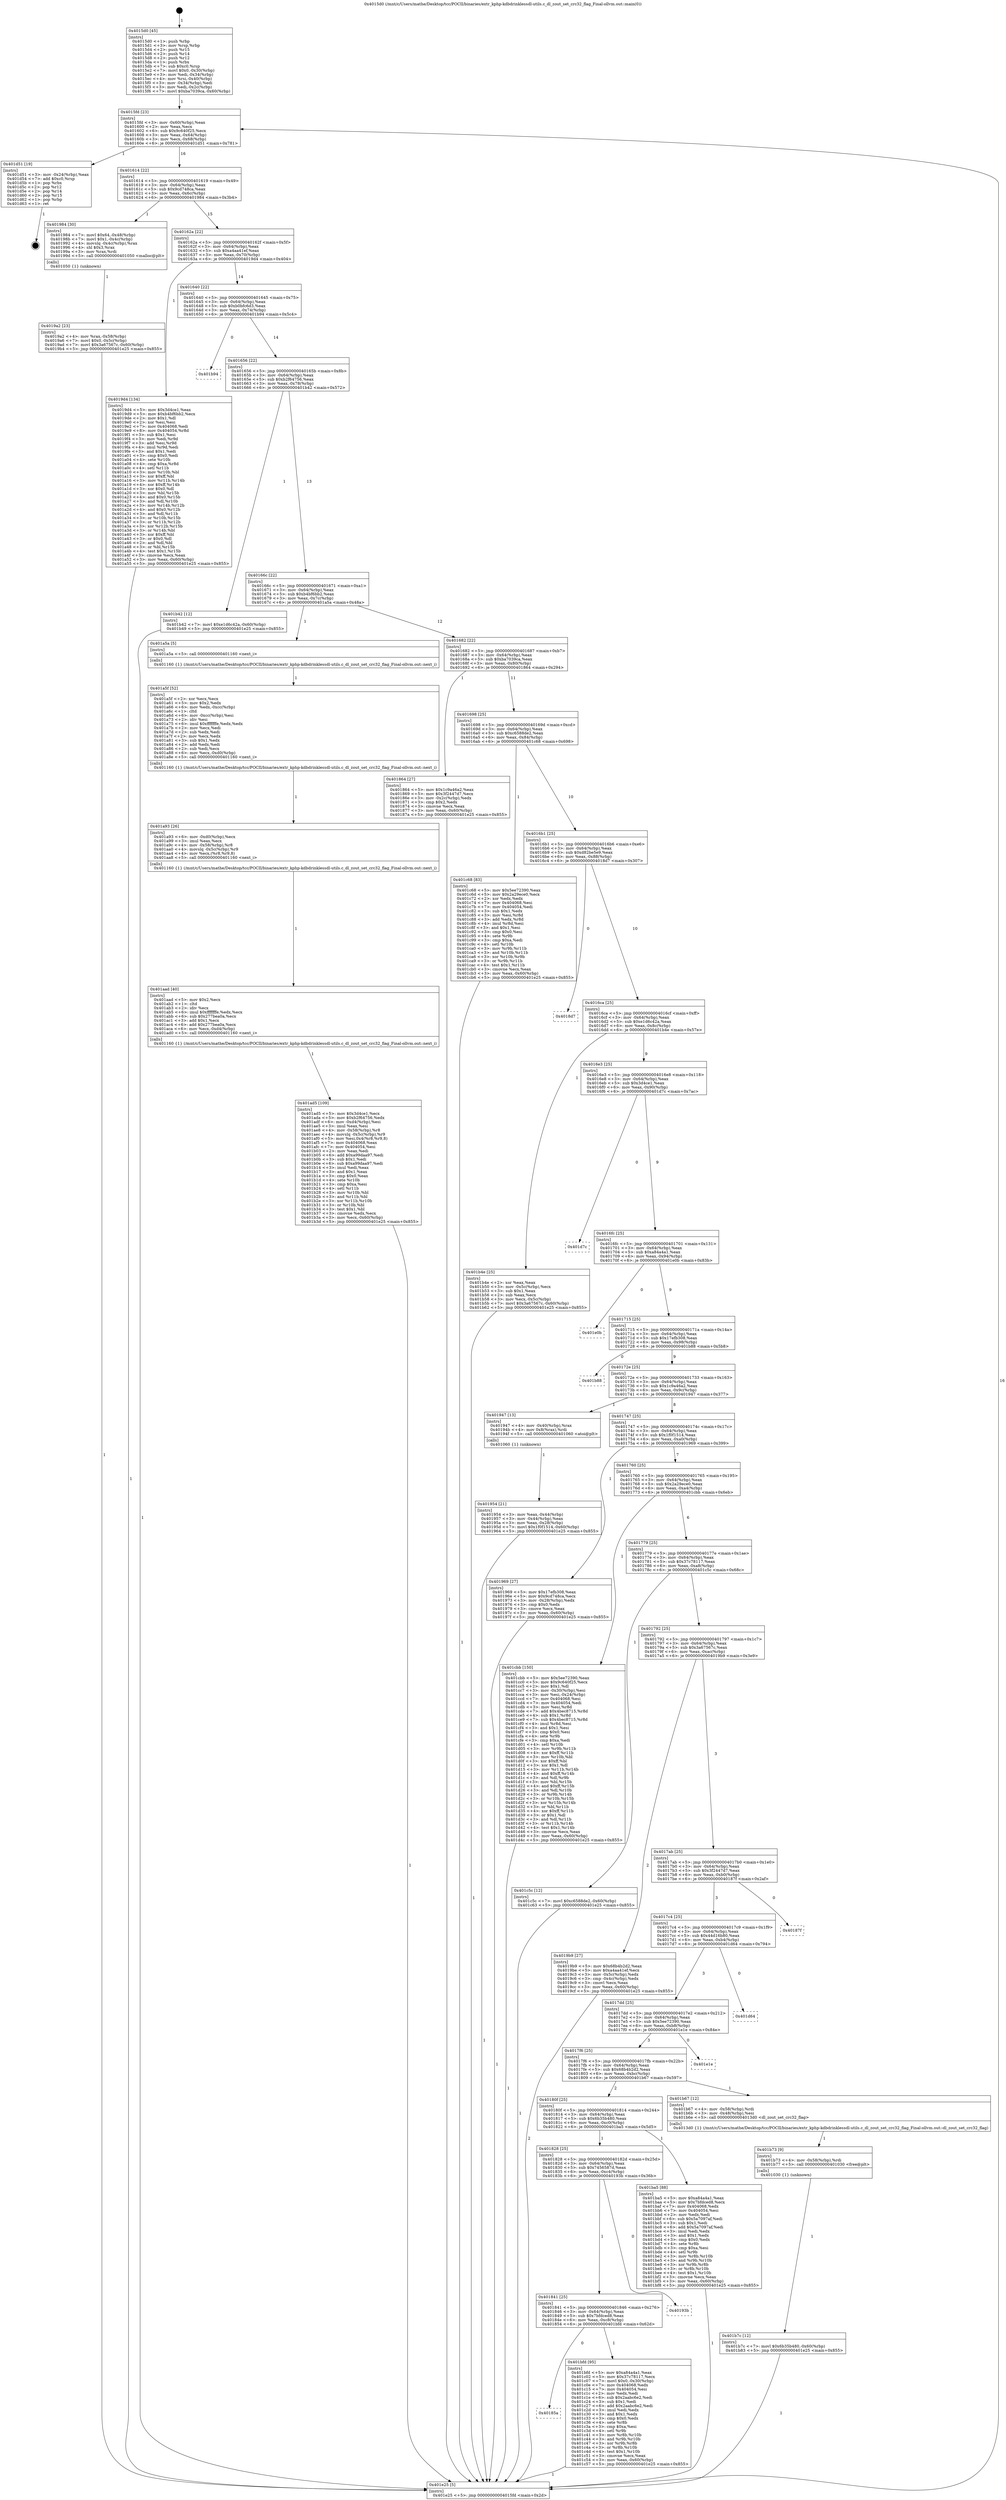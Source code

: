digraph "0x4015d0" {
  label = "0x4015d0 (/mnt/c/Users/mathe/Desktop/tcc/POCII/binaries/extr_kphp-kdbdrinklessdl-utils.c_dl_zout_set_crc32_flag_Final-ollvm.out::main(0))"
  labelloc = "t"
  node[shape=record]

  Entry [label="",width=0.3,height=0.3,shape=circle,fillcolor=black,style=filled]
  "0x4015fd" [label="{
     0x4015fd [23]\l
     | [instrs]\l
     &nbsp;&nbsp;0x4015fd \<+3\>: mov -0x60(%rbp),%eax\l
     &nbsp;&nbsp;0x401600 \<+2\>: mov %eax,%ecx\l
     &nbsp;&nbsp;0x401602 \<+6\>: sub $0x9c640f25,%ecx\l
     &nbsp;&nbsp;0x401608 \<+3\>: mov %eax,-0x64(%rbp)\l
     &nbsp;&nbsp;0x40160b \<+3\>: mov %ecx,-0x68(%rbp)\l
     &nbsp;&nbsp;0x40160e \<+6\>: je 0000000000401d51 \<main+0x781\>\l
  }"]
  "0x401d51" [label="{
     0x401d51 [19]\l
     | [instrs]\l
     &nbsp;&nbsp;0x401d51 \<+3\>: mov -0x24(%rbp),%eax\l
     &nbsp;&nbsp;0x401d54 \<+7\>: add $0xc0,%rsp\l
     &nbsp;&nbsp;0x401d5b \<+1\>: pop %rbx\l
     &nbsp;&nbsp;0x401d5c \<+2\>: pop %r12\l
     &nbsp;&nbsp;0x401d5e \<+2\>: pop %r14\l
     &nbsp;&nbsp;0x401d60 \<+2\>: pop %r15\l
     &nbsp;&nbsp;0x401d62 \<+1\>: pop %rbp\l
     &nbsp;&nbsp;0x401d63 \<+1\>: ret\l
  }"]
  "0x401614" [label="{
     0x401614 [22]\l
     | [instrs]\l
     &nbsp;&nbsp;0x401614 \<+5\>: jmp 0000000000401619 \<main+0x49\>\l
     &nbsp;&nbsp;0x401619 \<+3\>: mov -0x64(%rbp),%eax\l
     &nbsp;&nbsp;0x40161c \<+5\>: sub $0x9cd748ca,%eax\l
     &nbsp;&nbsp;0x401621 \<+3\>: mov %eax,-0x6c(%rbp)\l
     &nbsp;&nbsp;0x401624 \<+6\>: je 0000000000401984 \<main+0x3b4\>\l
  }"]
  Exit [label="",width=0.3,height=0.3,shape=circle,fillcolor=black,style=filled,peripheries=2]
  "0x401984" [label="{
     0x401984 [30]\l
     | [instrs]\l
     &nbsp;&nbsp;0x401984 \<+7\>: movl $0x64,-0x48(%rbp)\l
     &nbsp;&nbsp;0x40198b \<+7\>: movl $0x1,-0x4c(%rbp)\l
     &nbsp;&nbsp;0x401992 \<+4\>: movslq -0x4c(%rbp),%rax\l
     &nbsp;&nbsp;0x401996 \<+4\>: shl $0x3,%rax\l
     &nbsp;&nbsp;0x40199a \<+3\>: mov %rax,%rdi\l
     &nbsp;&nbsp;0x40199d \<+5\>: call 0000000000401050 \<malloc@plt\>\l
     | [calls]\l
     &nbsp;&nbsp;0x401050 \{1\} (unknown)\l
  }"]
  "0x40162a" [label="{
     0x40162a [22]\l
     | [instrs]\l
     &nbsp;&nbsp;0x40162a \<+5\>: jmp 000000000040162f \<main+0x5f\>\l
     &nbsp;&nbsp;0x40162f \<+3\>: mov -0x64(%rbp),%eax\l
     &nbsp;&nbsp;0x401632 \<+5\>: sub $0xa4aa41ef,%eax\l
     &nbsp;&nbsp;0x401637 \<+3\>: mov %eax,-0x70(%rbp)\l
     &nbsp;&nbsp;0x40163a \<+6\>: je 00000000004019d4 \<main+0x404\>\l
  }"]
  "0x40185a" [label="{
     0x40185a\l
  }", style=dashed]
  "0x4019d4" [label="{
     0x4019d4 [134]\l
     | [instrs]\l
     &nbsp;&nbsp;0x4019d4 \<+5\>: mov $0x3d4ce1,%eax\l
     &nbsp;&nbsp;0x4019d9 \<+5\>: mov $0xb4bf6bb2,%ecx\l
     &nbsp;&nbsp;0x4019de \<+2\>: mov $0x1,%dl\l
     &nbsp;&nbsp;0x4019e0 \<+2\>: xor %esi,%esi\l
     &nbsp;&nbsp;0x4019e2 \<+7\>: mov 0x404068,%edi\l
     &nbsp;&nbsp;0x4019e9 \<+8\>: mov 0x404054,%r8d\l
     &nbsp;&nbsp;0x4019f1 \<+3\>: sub $0x1,%esi\l
     &nbsp;&nbsp;0x4019f4 \<+3\>: mov %edi,%r9d\l
     &nbsp;&nbsp;0x4019f7 \<+3\>: add %esi,%r9d\l
     &nbsp;&nbsp;0x4019fa \<+4\>: imul %r9d,%edi\l
     &nbsp;&nbsp;0x4019fe \<+3\>: and $0x1,%edi\l
     &nbsp;&nbsp;0x401a01 \<+3\>: cmp $0x0,%edi\l
     &nbsp;&nbsp;0x401a04 \<+4\>: sete %r10b\l
     &nbsp;&nbsp;0x401a08 \<+4\>: cmp $0xa,%r8d\l
     &nbsp;&nbsp;0x401a0c \<+4\>: setl %r11b\l
     &nbsp;&nbsp;0x401a10 \<+3\>: mov %r10b,%bl\l
     &nbsp;&nbsp;0x401a13 \<+3\>: xor $0xff,%bl\l
     &nbsp;&nbsp;0x401a16 \<+3\>: mov %r11b,%r14b\l
     &nbsp;&nbsp;0x401a19 \<+4\>: xor $0xff,%r14b\l
     &nbsp;&nbsp;0x401a1d \<+3\>: xor $0x0,%dl\l
     &nbsp;&nbsp;0x401a20 \<+3\>: mov %bl,%r15b\l
     &nbsp;&nbsp;0x401a23 \<+4\>: and $0x0,%r15b\l
     &nbsp;&nbsp;0x401a27 \<+3\>: and %dl,%r10b\l
     &nbsp;&nbsp;0x401a2a \<+3\>: mov %r14b,%r12b\l
     &nbsp;&nbsp;0x401a2d \<+4\>: and $0x0,%r12b\l
     &nbsp;&nbsp;0x401a31 \<+3\>: and %dl,%r11b\l
     &nbsp;&nbsp;0x401a34 \<+3\>: or %r10b,%r15b\l
     &nbsp;&nbsp;0x401a37 \<+3\>: or %r11b,%r12b\l
     &nbsp;&nbsp;0x401a3a \<+3\>: xor %r12b,%r15b\l
     &nbsp;&nbsp;0x401a3d \<+3\>: or %r14b,%bl\l
     &nbsp;&nbsp;0x401a40 \<+3\>: xor $0xff,%bl\l
     &nbsp;&nbsp;0x401a43 \<+3\>: or $0x0,%dl\l
     &nbsp;&nbsp;0x401a46 \<+2\>: and %dl,%bl\l
     &nbsp;&nbsp;0x401a48 \<+3\>: or %bl,%r15b\l
     &nbsp;&nbsp;0x401a4b \<+4\>: test $0x1,%r15b\l
     &nbsp;&nbsp;0x401a4f \<+3\>: cmovne %ecx,%eax\l
     &nbsp;&nbsp;0x401a52 \<+3\>: mov %eax,-0x60(%rbp)\l
     &nbsp;&nbsp;0x401a55 \<+5\>: jmp 0000000000401e25 \<main+0x855\>\l
  }"]
  "0x401640" [label="{
     0x401640 [22]\l
     | [instrs]\l
     &nbsp;&nbsp;0x401640 \<+5\>: jmp 0000000000401645 \<main+0x75\>\l
     &nbsp;&nbsp;0x401645 \<+3\>: mov -0x64(%rbp),%eax\l
     &nbsp;&nbsp;0x401648 \<+5\>: sub $0xb0bfc6d3,%eax\l
     &nbsp;&nbsp;0x40164d \<+3\>: mov %eax,-0x74(%rbp)\l
     &nbsp;&nbsp;0x401650 \<+6\>: je 0000000000401b94 \<main+0x5c4\>\l
  }"]
  "0x401bfd" [label="{
     0x401bfd [95]\l
     | [instrs]\l
     &nbsp;&nbsp;0x401bfd \<+5\>: mov $0xa84a4a1,%eax\l
     &nbsp;&nbsp;0x401c02 \<+5\>: mov $0x37c78117,%ecx\l
     &nbsp;&nbsp;0x401c07 \<+7\>: movl $0x0,-0x30(%rbp)\l
     &nbsp;&nbsp;0x401c0e \<+7\>: mov 0x404068,%edx\l
     &nbsp;&nbsp;0x401c15 \<+7\>: mov 0x404054,%esi\l
     &nbsp;&nbsp;0x401c1c \<+2\>: mov %edx,%edi\l
     &nbsp;&nbsp;0x401c1e \<+6\>: sub $0x2aabc6e2,%edi\l
     &nbsp;&nbsp;0x401c24 \<+3\>: sub $0x1,%edi\l
     &nbsp;&nbsp;0x401c27 \<+6\>: add $0x2aabc6e2,%edi\l
     &nbsp;&nbsp;0x401c2d \<+3\>: imul %edi,%edx\l
     &nbsp;&nbsp;0x401c30 \<+3\>: and $0x1,%edx\l
     &nbsp;&nbsp;0x401c33 \<+3\>: cmp $0x0,%edx\l
     &nbsp;&nbsp;0x401c36 \<+4\>: sete %r8b\l
     &nbsp;&nbsp;0x401c3a \<+3\>: cmp $0xa,%esi\l
     &nbsp;&nbsp;0x401c3d \<+4\>: setl %r9b\l
     &nbsp;&nbsp;0x401c41 \<+3\>: mov %r8b,%r10b\l
     &nbsp;&nbsp;0x401c44 \<+3\>: and %r9b,%r10b\l
     &nbsp;&nbsp;0x401c47 \<+3\>: xor %r9b,%r8b\l
     &nbsp;&nbsp;0x401c4a \<+3\>: or %r8b,%r10b\l
     &nbsp;&nbsp;0x401c4d \<+4\>: test $0x1,%r10b\l
     &nbsp;&nbsp;0x401c51 \<+3\>: cmovne %ecx,%eax\l
     &nbsp;&nbsp;0x401c54 \<+3\>: mov %eax,-0x60(%rbp)\l
     &nbsp;&nbsp;0x401c57 \<+5\>: jmp 0000000000401e25 \<main+0x855\>\l
  }"]
  "0x401b94" [label="{
     0x401b94\l
  }", style=dashed]
  "0x401656" [label="{
     0x401656 [22]\l
     | [instrs]\l
     &nbsp;&nbsp;0x401656 \<+5\>: jmp 000000000040165b \<main+0x8b\>\l
     &nbsp;&nbsp;0x40165b \<+3\>: mov -0x64(%rbp),%eax\l
     &nbsp;&nbsp;0x40165e \<+5\>: sub $0xb2f64756,%eax\l
     &nbsp;&nbsp;0x401663 \<+3\>: mov %eax,-0x78(%rbp)\l
     &nbsp;&nbsp;0x401666 \<+6\>: je 0000000000401b42 \<main+0x572\>\l
  }"]
  "0x401841" [label="{
     0x401841 [25]\l
     | [instrs]\l
     &nbsp;&nbsp;0x401841 \<+5\>: jmp 0000000000401846 \<main+0x276\>\l
     &nbsp;&nbsp;0x401846 \<+3\>: mov -0x64(%rbp),%eax\l
     &nbsp;&nbsp;0x401849 \<+5\>: sub $0x7bfdced8,%eax\l
     &nbsp;&nbsp;0x40184e \<+6\>: mov %eax,-0xc8(%rbp)\l
     &nbsp;&nbsp;0x401854 \<+6\>: je 0000000000401bfd \<main+0x62d\>\l
  }"]
  "0x401b42" [label="{
     0x401b42 [12]\l
     | [instrs]\l
     &nbsp;&nbsp;0x401b42 \<+7\>: movl $0xe1d6c42a,-0x60(%rbp)\l
     &nbsp;&nbsp;0x401b49 \<+5\>: jmp 0000000000401e25 \<main+0x855\>\l
  }"]
  "0x40166c" [label="{
     0x40166c [22]\l
     | [instrs]\l
     &nbsp;&nbsp;0x40166c \<+5\>: jmp 0000000000401671 \<main+0xa1\>\l
     &nbsp;&nbsp;0x401671 \<+3\>: mov -0x64(%rbp),%eax\l
     &nbsp;&nbsp;0x401674 \<+5\>: sub $0xb4bf6bb2,%eax\l
     &nbsp;&nbsp;0x401679 \<+3\>: mov %eax,-0x7c(%rbp)\l
     &nbsp;&nbsp;0x40167c \<+6\>: je 0000000000401a5a \<main+0x48a\>\l
  }"]
  "0x40193b" [label="{
     0x40193b\l
  }", style=dashed]
  "0x401a5a" [label="{
     0x401a5a [5]\l
     | [instrs]\l
     &nbsp;&nbsp;0x401a5a \<+5\>: call 0000000000401160 \<next_i\>\l
     | [calls]\l
     &nbsp;&nbsp;0x401160 \{1\} (/mnt/c/Users/mathe/Desktop/tcc/POCII/binaries/extr_kphp-kdbdrinklessdl-utils.c_dl_zout_set_crc32_flag_Final-ollvm.out::next_i)\l
  }"]
  "0x401682" [label="{
     0x401682 [22]\l
     | [instrs]\l
     &nbsp;&nbsp;0x401682 \<+5\>: jmp 0000000000401687 \<main+0xb7\>\l
     &nbsp;&nbsp;0x401687 \<+3\>: mov -0x64(%rbp),%eax\l
     &nbsp;&nbsp;0x40168a \<+5\>: sub $0xba7039ca,%eax\l
     &nbsp;&nbsp;0x40168f \<+3\>: mov %eax,-0x80(%rbp)\l
     &nbsp;&nbsp;0x401692 \<+6\>: je 0000000000401864 \<main+0x294\>\l
  }"]
  "0x401828" [label="{
     0x401828 [25]\l
     | [instrs]\l
     &nbsp;&nbsp;0x401828 \<+5\>: jmp 000000000040182d \<main+0x25d\>\l
     &nbsp;&nbsp;0x40182d \<+3\>: mov -0x64(%rbp),%eax\l
     &nbsp;&nbsp;0x401830 \<+5\>: sub $0x7456587d,%eax\l
     &nbsp;&nbsp;0x401835 \<+6\>: mov %eax,-0xc4(%rbp)\l
     &nbsp;&nbsp;0x40183b \<+6\>: je 000000000040193b \<main+0x36b\>\l
  }"]
  "0x401864" [label="{
     0x401864 [27]\l
     | [instrs]\l
     &nbsp;&nbsp;0x401864 \<+5\>: mov $0x1c9a46a2,%eax\l
     &nbsp;&nbsp;0x401869 \<+5\>: mov $0x3f2447d7,%ecx\l
     &nbsp;&nbsp;0x40186e \<+3\>: mov -0x2c(%rbp),%edx\l
     &nbsp;&nbsp;0x401871 \<+3\>: cmp $0x2,%edx\l
     &nbsp;&nbsp;0x401874 \<+3\>: cmovne %ecx,%eax\l
     &nbsp;&nbsp;0x401877 \<+3\>: mov %eax,-0x60(%rbp)\l
     &nbsp;&nbsp;0x40187a \<+5\>: jmp 0000000000401e25 \<main+0x855\>\l
  }"]
  "0x401698" [label="{
     0x401698 [25]\l
     | [instrs]\l
     &nbsp;&nbsp;0x401698 \<+5\>: jmp 000000000040169d \<main+0xcd\>\l
     &nbsp;&nbsp;0x40169d \<+3\>: mov -0x64(%rbp),%eax\l
     &nbsp;&nbsp;0x4016a0 \<+5\>: sub $0xc6588de2,%eax\l
     &nbsp;&nbsp;0x4016a5 \<+6\>: mov %eax,-0x84(%rbp)\l
     &nbsp;&nbsp;0x4016ab \<+6\>: je 0000000000401c68 \<main+0x698\>\l
  }"]
  "0x401e25" [label="{
     0x401e25 [5]\l
     | [instrs]\l
     &nbsp;&nbsp;0x401e25 \<+5\>: jmp 00000000004015fd \<main+0x2d\>\l
  }"]
  "0x4015d0" [label="{
     0x4015d0 [45]\l
     | [instrs]\l
     &nbsp;&nbsp;0x4015d0 \<+1\>: push %rbp\l
     &nbsp;&nbsp;0x4015d1 \<+3\>: mov %rsp,%rbp\l
     &nbsp;&nbsp;0x4015d4 \<+2\>: push %r15\l
     &nbsp;&nbsp;0x4015d6 \<+2\>: push %r14\l
     &nbsp;&nbsp;0x4015d8 \<+2\>: push %r12\l
     &nbsp;&nbsp;0x4015da \<+1\>: push %rbx\l
     &nbsp;&nbsp;0x4015db \<+7\>: sub $0xc0,%rsp\l
     &nbsp;&nbsp;0x4015e2 \<+7\>: movl $0x0,-0x30(%rbp)\l
     &nbsp;&nbsp;0x4015e9 \<+3\>: mov %edi,-0x34(%rbp)\l
     &nbsp;&nbsp;0x4015ec \<+4\>: mov %rsi,-0x40(%rbp)\l
     &nbsp;&nbsp;0x4015f0 \<+3\>: mov -0x34(%rbp),%edi\l
     &nbsp;&nbsp;0x4015f3 \<+3\>: mov %edi,-0x2c(%rbp)\l
     &nbsp;&nbsp;0x4015f6 \<+7\>: movl $0xba7039ca,-0x60(%rbp)\l
  }"]
  "0x401ba5" [label="{
     0x401ba5 [88]\l
     | [instrs]\l
     &nbsp;&nbsp;0x401ba5 \<+5\>: mov $0xa84a4a1,%eax\l
     &nbsp;&nbsp;0x401baa \<+5\>: mov $0x7bfdced8,%ecx\l
     &nbsp;&nbsp;0x401baf \<+7\>: mov 0x404068,%edx\l
     &nbsp;&nbsp;0x401bb6 \<+7\>: mov 0x404054,%esi\l
     &nbsp;&nbsp;0x401bbd \<+2\>: mov %edx,%edi\l
     &nbsp;&nbsp;0x401bbf \<+6\>: sub $0x5a7097af,%edi\l
     &nbsp;&nbsp;0x401bc5 \<+3\>: sub $0x1,%edi\l
     &nbsp;&nbsp;0x401bc8 \<+6\>: add $0x5a7097af,%edi\l
     &nbsp;&nbsp;0x401bce \<+3\>: imul %edi,%edx\l
     &nbsp;&nbsp;0x401bd1 \<+3\>: and $0x1,%edx\l
     &nbsp;&nbsp;0x401bd4 \<+3\>: cmp $0x0,%edx\l
     &nbsp;&nbsp;0x401bd7 \<+4\>: sete %r8b\l
     &nbsp;&nbsp;0x401bdb \<+3\>: cmp $0xa,%esi\l
     &nbsp;&nbsp;0x401bde \<+4\>: setl %r9b\l
     &nbsp;&nbsp;0x401be2 \<+3\>: mov %r8b,%r10b\l
     &nbsp;&nbsp;0x401be5 \<+3\>: and %r9b,%r10b\l
     &nbsp;&nbsp;0x401be8 \<+3\>: xor %r9b,%r8b\l
     &nbsp;&nbsp;0x401beb \<+3\>: or %r8b,%r10b\l
     &nbsp;&nbsp;0x401bee \<+4\>: test $0x1,%r10b\l
     &nbsp;&nbsp;0x401bf2 \<+3\>: cmovne %ecx,%eax\l
     &nbsp;&nbsp;0x401bf5 \<+3\>: mov %eax,-0x60(%rbp)\l
     &nbsp;&nbsp;0x401bf8 \<+5\>: jmp 0000000000401e25 \<main+0x855\>\l
  }"]
  "0x401c68" [label="{
     0x401c68 [83]\l
     | [instrs]\l
     &nbsp;&nbsp;0x401c68 \<+5\>: mov $0x5ee72390,%eax\l
     &nbsp;&nbsp;0x401c6d \<+5\>: mov $0x2a29ece0,%ecx\l
     &nbsp;&nbsp;0x401c72 \<+2\>: xor %edx,%edx\l
     &nbsp;&nbsp;0x401c74 \<+7\>: mov 0x404068,%esi\l
     &nbsp;&nbsp;0x401c7b \<+7\>: mov 0x404054,%edi\l
     &nbsp;&nbsp;0x401c82 \<+3\>: sub $0x1,%edx\l
     &nbsp;&nbsp;0x401c85 \<+3\>: mov %esi,%r8d\l
     &nbsp;&nbsp;0x401c88 \<+3\>: add %edx,%r8d\l
     &nbsp;&nbsp;0x401c8b \<+4\>: imul %r8d,%esi\l
     &nbsp;&nbsp;0x401c8f \<+3\>: and $0x1,%esi\l
     &nbsp;&nbsp;0x401c92 \<+3\>: cmp $0x0,%esi\l
     &nbsp;&nbsp;0x401c95 \<+4\>: sete %r9b\l
     &nbsp;&nbsp;0x401c99 \<+3\>: cmp $0xa,%edi\l
     &nbsp;&nbsp;0x401c9c \<+4\>: setl %r10b\l
     &nbsp;&nbsp;0x401ca0 \<+3\>: mov %r9b,%r11b\l
     &nbsp;&nbsp;0x401ca3 \<+3\>: and %r10b,%r11b\l
     &nbsp;&nbsp;0x401ca6 \<+3\>: xor %r10b,%r9b\l
     &nbsp;&nbsp;0x401ca9 \<+3\>: or %r9b,%r11b\l
     &nbsp;&nbsp;0x401cac \<+4\>: test $0x1,%r11b\l
     &nbsp;&nbsp;0x401cb0 \<+3\>: cmovne %ecx,%eax\l
     &nbsp;&nbsp;0x401cb3 \<+3\>: mov %eax,-0x60(%rbp)\l
     &nbsp;&nbsp;0x401cb6 \<+5\>: jmp 0000000000401e25 \<main+0x855\>\l
  }"]
  "0x4016b1" [label="{
     0x4016b1 [25]\l
     | [instrs]\l
     &nbsp;&nbsp;0x4016b1 \<+5\>: jmp 00000000004016b6 \<main+0xe6\>\l
     &nbsp;&nbsp;0x4016b6 \<+3\>: mov -0x64(%rbp),%eax\l
     &nbsp;&nbsp;0x4016b9 \<+5\>: sub $0xd82be5e9,%eax\l
     &nbsp;&nbsp;0x4016be \<+6\>: mov %eax,-0x88(%rbp)\l
     &nbsp;&nbsp;0x4016c4 \<+6\>: je 00000000004018d7 \<main+0x307\>\l
  }"]
  "0x401b7c" [label="{
     0x401b7c [12]\l
     | [instrs]\l
     &nbsp;&nbsp;0x401b7c \<+7\>: movl $0x6b35b480,-0x60(%rbp)\l
     &nbsp;&nbsp;0x401b83 \<+5\>: jmp 0000000000401e25 \<main+0x855\>\l
  }"]
  "0x4018d7" [label="{
     0x4018d7\l
  }", style=dashed]
  "0x4016ca" [label="{
     0x4016ca [25]\l
     | [instrs]\l
     &nbsp;&nbsp;0x4016ca \<+5\>: jmp 00000000004016cf \<main+0xff\>\l
     &nbsp;&nbsp;0x4016cf \<+3\>: mov -0x64(%rbp),%eax\l
     &nbsp;&nbsp;0x4016d2 \<+5\>: sub $0xe1d6c42a,%eax\l
     &nbsp;&nbsp;0x4016d7 \<+6\>: mov %eax,-0x8c(%rbp)\l
     &nbsp;&nbsp;0x4016dd \<+6\>: je 0000000000401b4e \<main+0x57e\>\l
  }"]
  "0x401b73" [label="{
     0x401b73 [9]\l
     | [instrs]\l
     &nbsp;&nbsp;0x401b73 \<+4\>: mov -0x58(%rbp),%rdi\l
     &nbsp;&nbsp;0x401b77 \<+5\>: call 0000000000401030 \<free@plt\>\l
     | [calls]\l
     &nbsp;&nbsp;0x401030 \{1\} (unknown)\l
  }"]
  "0x401b4e" [label="{
     0x401b4e [25]\l
     | [instrs]\l
     &nbsp;&nbsp;0x401b4e \<+2\>: xor %eax,%eax\l
     &nbsp;&nbsp;0x401b50 \<+3\>: mov -0x5c(%rbp),%ecx\l
     &nbsp;&nbsp;0x401b53 \<+3\>: sub $0x1,%eax\l
     &nbsp;&nbsp;0x401b56 \<+2\>: sub %eax,%ecx\l
     &nbsp;&nbsp;0x401b58 \<+3\>: mov %ecx,-0x5c(%rbp)\l
     &nbsp;&nbsp;0x401b5b \<+7\>: movl $0x3a67567c,-0x60(%rbp)\l
     &nbsp;&nbsp;0x401b62 \<+5\>: jmp 0000000000401e25 \<main+0x855\>\l
  }"]
  "0x4016e3" [label="{
     0x4016e3 [25]\l
     | [instrs]\l
     &nbsp;&nbsp;0x4016e3 \<+5\>: jmp 00000000004016e8 \<main+0x118\>\l
     &nbsp;&nbsp;0x4016e8 \<+3\>: mov -0x64(%rbp),%eax\l
     &nbsp;&nbsp;0x4016eb \<+5\>: sub $0x3d4ce1,%eax\l
     &nbsp;&nbsp;0x4016f0 \<+6\>: mov %eax,-0x90(%rbp)\l
     &nbsp;&nbsp;0x4016f6 \<+6\>: je 0000000000401d7c \<main+0x7ac\>\l
  }"]
  "0x40180f" [label="{
     0x40180f [25]\l
     | [instrs]\l
     &nbsp;&nbsp;0x40180f \<+5\>: jmp 0000000000401814 \<main+0x244\>\l
     &nbsp;&nbsp;0x401814 \<+3\>: mov -0x64(%rbp),%eax\l
     &nbsp;&nbsp;0x401817 \<+5\>: sub $0x6b35b480,%eax\l
     &nbsp;&nbsp;0x40181c \<+6\>: mov %eax,-0xc0(%rbp)\l
     &nbsp;&nbsp;0x401822 \<+6\>: je 0000000000401ba5 \<main+0x5d5\>\l
  }"]
  "0x401d7c" [label="{
     0x401d7c\l
  }", style=dashed]
  "0x4016fc" [label="{
     0x4016fc [25]\l
     | [instrs]\l
     &nbsp;&nbsp;0x4016fc \<+5\>: jmp 0000000000401701 \<main+0x131\>\l
     &nbsp;&nbsp;0x401701 \<+3\>: mov -0x64(%rbp),%eax\l
     &nbsp;&nbsp;0x401704 \<+5\>: sub $0xa84a4a1,%eax\l
     &nbsp;&nbsp;0x401709 \<+6\>: mov %eax,-0x94(%rbp)\l
     &nbsp;&nbsp;0x40170f \<+6\>: je 0000000000401e0b \<main+0x83b\>\l
  }"]
  "0x401b67" [label="{
     0x401b67 [12]\l
     | [instrs]\l
     &nbsp;&nbsp;0x401b67 \<+4\>: mov -0x58(%rbp),%rdi\l
     &nbsp;&nbsp;0x401b6b \<+3\>: mov -0x48(%rbp),%esi\l
     &nbsp;&nbsp;0x401b6e \<+5\>: call 00000000004013d0 \<dl_zout_set_crc32_flag\>\l
     | [calls]\l
     &nbsp;&nbsp;0x4013d0 \{1\} (/mnt/c/Users/mathe/Desktop/tcc/POCII/binaries/extr_kphp-kdbdrinklessdl-utils.c_dl_zout_set_crc32_flag_Final-ollvm.out::dl_zout_set_crc32_flag)\l
  }"]
  "0x401e0b" [label="{
     0x401e0b\l
  }", style=dashed]
  "0x401715" [label="{
     0x401715 [25]\l
     | [instrs]\l
     &nbsp;&nbsp;0x401715 \<+5\>: jmp 000000000040171a \<main+0x14a\>\l
     &nbsp;&nbsp;0x40171a \<+3\>: mov -0x64(%rbp),%eax\l
     &nbsp;&nbsp;0x40171d \<+5\>: sub $0x17efb308,%eax\l
     &nbsp;&nbsp;0x401722 \<+6\>: mov %eax,-0x98(%rbp)\l
     &nbsp;&nbsp;0x401728 \<+6\>: je 0000000000401b88 \<main+0x5b8\>\l
  }"]
  "0x4017f6" [label="{
     0x4017f6 [25]\l
     | [instrs]\l
     &nbsp;&nbsp;0x4017f6 \<+5\>: jmp 00000000004017fb \<main+0x22b\>\l
     &nbsp;&nbsp;0x4017fb \<+3\>: mov -0x64(%rbp),%eax\l
     &nbsp;&nbsp;0x4017fe \<+5\>: sub $0x68b4b2d2,%eax\l
     &nbsp;&nbsp;0x401803 \<+6\>: mov %eax,-0xbc(%rbp)\l
     &nbsp;&nbsp;0x401809 \<+6\>: je 0000000000401b67 \<main+0x597\>\l
  }"]
  "0x401b88" [label="{
     0x401b88\l
  }", style=dashed]
  "0x40172e" [label="{
     0x40172e [25]\l
     | [instrs]\l
     &nbsp;&nbsp;0x40172e \<+5\>: jmp 0000000000401733 \<main+0x163\>\l
     &nbsp;&nbsp;0x401733 \<+3\>: mov -0x64(%rbp),%eax\l
     &nbsp;&nbsp;0x401736 \<+5\>: sub $0x1c9a46a2,%eax\l
     &nbsp;&nbsp;0x40173b \<+6\>: mov %eax,-0x9c(%rbp)\l
     &nbsp;&nbsp;0x401741 \<+6\>: je 0000000000401947 \<main+0x377\>\l
  }"]
  "0x401e1e" [label="{
     0x401e1e\l
  }", style=dashed]
  "0x401947" [label="{
     0x401947 [13]\l
     | [instrs]\l
     &nbsp;&nbsp;0x401947 \<+4\>: mov -0x40(%rbp),%rax\l
     &nbsp;&nbsp;0x40194b \<+4\>: mov 0x8(%rax),%rdi\l
     &nbsp;&nbsp;0x40194f \<+5\>: call 0000000000401060 \<atoi@plt\>\l
     | [calls]\l
     &nbsp;&nbsp;0x401060 \{1\} (unknown)\l
  }"]
  "0x401747" [label="{
     0x401747 [25]\l
     | [instrs]\l
     &nbsp;&nbsp;0x401747 \<+5\>: jmp 000000000040174c \<main+0x17c\>\l
     &nbsp;&nbsp;0x40174c \<+3\>: mov -0x64(%rbp),%eax\l
     &nbsp;&nbsp;0x40174f \<+5\>: sub $0x1f0f1514,%eax\l
     &nbsp;&nbsp;0x401754 \<+6\>: mov %eax,-0xa0(%rbp)\l
     &nbsp;&nbsp;0x40175a \<+6\>: je 0000000000401969 \<main+0x399\>\l
  }"]
  "0x401954" [label="{
     0x401954 [21]\l
     | [instrs]\l
     &nbsp;&nbsp;0x401954 \<+3\>: mov %eax,-0x44(%rbp)\l
     &nbsp;&nbsp;0x401957 \<+3\>: mov -0x44(%rbp),%eax\l
     &nbsp;&nbsp;0x40195a \<+3\>: mov %eax,-0x28(%rbp)\l
     &nbsp;&nbsp;0x40195d \<+7\>: movl $0x1f0f1514,-0x60(%rbp)\l
     &nbsp;&nbsp;0x401964 \<+5\>: jmp 0000000000401e25 \<main+0x855\>\l
  }"]
  "0x4017dd" [label="{
     0x4017dd [25]\l
     | [instrs]\l
     &nbsp;&nbsp;0x4017dd \<+5\>: jmp 00000000004017e2 \<main+0x212\>\l
     &nbsp;&nbsp;0x4017e2 \<+3\>: mov -0x64(%rbp),%eax\l
     &nbsp;&nbsp;0x4017e5 \<+5\>: sub $0x5ee72390,%eax\l
     &nbsp;&nbsp;0x4017ea \<+6\>: mov %eax,-0xb8(%rbp)\l
     &nbsp;&nbsp;0x4017f0 \<+6\>: je 0000000000401e1e \<main+0x84e\>\l
  }"]
  "0x401969" [label="{
     0x401969 [27]\l
     | [instrs]\l
     &nbsp;&nbsp;0x401969 \<+5\>: mov $0x17efb308,%eax\l
     &nbsp;&nbsp;0x40196e \<+5\>: mov $0x9cd748ca,%ecx\l
     &nbsp;&nbsp;0x401973 \<+3\>: mov -0x28(%rbp),%edx\l
     &nbsp;&nbsp;0x401976 \<+3\>: cmp $0x0,%edx\l
     &nbsp;&nbsp;0x401979 \<+3\>: cmove %ecx,%eax\l
     &nbsp;&nbsp;0x40197c \<+3\>: mov %eax,-0x60(%rbp)\l
     &nbsp;&nbsp;0x40197f \<+5\>: jmp 0000000000401e25 \<main+0x855\>\l
  }"]
  "0x401760" [label="{
     0x401760 [25]\l
     | [instrs]\l
     &nbsp;&nbsp;0x401760 \<+5\>: jmp 0000000000401765 \<main+0x195\>\l
     &nbsp;&nbsp;0x401765 \<+3\>: mov -0x64(%rbp),%eax\l
     &nbsp;&nbsp;0x401768 \<+5\>: sub $0x2a29ece0,%eax\l
     &nbsp;&nbsp;0x40176d \<+6\>: mov %eax,-0xa4(%rbp)\l
     &nbsp;&nbsp;0x401773 \<+6\>: je 0000000000401cbb \<main+0x6eb\>\l
  }"]
  "0x4019a2" [label="{
     0x4019a2 [23]\l
     | [instrs]\l
     &nbsp;&nbsp;0x4019a2 \<+4\>: mov %rax,-0x58(%rbp)\l
     &nbsp;&nbsp;0x4019a6 \<+7\>: movl $0x0,-0x5c(%rbp)\l
     &nbsp;&nbsp;0x4019ad \<+7\>: movl $0x3a67567c,-0x60(%rbp)\l
     &nbsp;&nbsp;0x4019b4 \<+5\>: jmp 0000000000401e25 \<main+0x855\>\l
  }"]
  "0x401d64" [label="{
     0x401d64\l
  }", style=dashed]
  "0x401cbb" [label="{
     0x401cbb [150]\l
     | [instrs]\l
     &nbsp;&nbsp;0x401cbb \<+5\>: mov $0x5ee72390,%eax\l
     &nbsp;&nbsp;0x401cc0 \<+5\>: mov $0x9c640f25,%ecx\l
     &nbsp;&nbsp;0x401cc5 \<+2\>: mov $0x1,%dl\l
     &nbsp;&nbsp;0x401cc7 \<+3\>: mov -0x30(%rbp),%esi\l
     &nbsp;&nbsp;0x401cca \<+3\>: mov %esi,-0x24(%rbp)\l
     &nbsp;&nbsp;0x401ccd \<+7\>: mov 0x404068,%esi\l
     &nbsp;&nbsp;0x401cd4 \<+7\>: mov 0x404054,%edi\l
     &nbsp;&nbsp;0x401cdb \<+3\>: mov %esi,%r8d\l
     &nbsp;&nbsp;0x401cde \<+7\>: add $0x4bec8715,%r8d\l
     &nbsp;&nbsp;0x401ce5 \<+4\>: sub $0x1,%r8d\l
     &nbsp;&nbsp;0x401ce9 \<+7\>: sub $0x4bec8715,%r8d\l
     &nbsp;&nbsp;0x401cf0 \<+4\>: imul %r8d,%esi\l
     &nbsp;&nbsp;0x401cf4 \<+3\>: and $0x1,%esi\l
     &nbsp;&nbsp;0x401cf7 \<+3\>: cmp $0x0,%esi\l
     &nbsp;&nbsp;0x401cfa \<+4\>: sete %r9b\l
     &nbsp;&nbsp;0x401cfe \<+3\>: cmp $0xa,%edi\l
     &nbsp;&nbsp;0x401d01 \<+4\>: setl %r10b\l
     &nbsp;&nbsp;0x401d05 \<+3\>: mov %r9b,%r11b\l
     &nbsp;&nbsp;0x401d08 \<+4\>: xor $0xff,%r11b\l
     &nbsp;&nbsp;0x401d0c \<+3\>: mov %r10b,%bl\l
     &nbsp;&nbsp;0x401d0f \<+3\>: xor $0xff,%bl\l
     &nbsp;&nbsp;0x401d12 \<+3\>: xor $0x1,%dl\l
     &nbsp;&nbsp;0x401d15 \<+3\>: mov %r11b,%r14b\l
     &nbsp;&nbsp;0x401d18 \<+4\>: and $0xff,%r14b\l
     &nbsp;&nbsp;0x401d1c \<+3\>: and %dl,%r9b\l
     &nbsp;&nbsp;0x401d1f \<+3\>: mov %bl,%r15b\l
     &nbsp;&nbsp;0x401d22 \<+4\>: and $0xff,%r15b\l
     &nbsp;&nbsp;0x401d26 \<+3\>: and %dl,%r10b\l
     &nbsp;&nbsp;0x401d29 \<+3\>: or %r9b,%r14b\l
     &nbsp;&nbsp;0x401d2c \<+3\>: or %r10b,%r15b\l
     &nbsp;&nbsp;0x401d2f \<+3\>: xor %r15b,%r14b\l
     &nbsp;&nbsp;0x401d32 \<+3\>: or %bl,%r11b\l
     &nbsp;&nbsp;0x401d35 \<+4\>: xor $0xff,%r11b\l
     &nbsp;&nbsp;0x401d39 \<+3\>: or $0x1,%dl\l
     &nbsp;&nbsp;0x401d3c \<+3\>: and %dl,%r11b\l
     &nbsp;&nbsp;0x401d3f \<+3\>: or %r11b,%r14b\l
     &nbsp;&nbsp;0x401d42 \<+4\>: test $0x1,%r14b\l
     &nbsp;&nbsp;0x401d46 \<+3\>: cmovne %ecx,%eax\l
     &nbsp;&nbsp;0x401d49 \<+3\>: mov %eax,-0x60(%rbp)\l
     &nbsp;&nbsp;0x401d4c \<+5\>: jmp 0000000000401e25 \<main+0x855\>\l
  }"]
  "0x401779" [label="{
     0x401779 [25]\l
     | [instrs]\l
     &nbsp;&nbsp;0x401779 \<+5\>: jmp 000000000040177e \<main+0x1ae\>\l
     &nbsp;&nbsp;0x40177e \<+3\>: mov -0x64(%rbp),%eax\l
     &nbsp;&nbsp;0x401781 \<+5\>: sub $0x37c78117,%eax\l
     &nbsp;&nbsp;0x401786 \<+6\>: mov %eax,-0xa8(%rbp)\l
     &nbsp;&nbsp;0x40178c \<+6\>: je 0000000000401c5c \<main+0x68c\>\l
  }"]
  "0x4017c4" [label="{
     0x4017c4 [25]\l
     | [instrs]\l
     &nbsp;&nbsp;0x4017c4 \<+5\>: jmp 00000000004017c9 \<main+0x1f9\>\l
     &nbsp;&nbsp;0x4017c9 \<+3\>: mov -0x64(%rbp),%eax\l
     &nbsp;&nbsp;0x4017cc \<+5\>: sub $0x44d16b80,%eax\l
     &nbsp;&nbsp;0x4017d1 \<+6\>: mov %eax,-0xb4(%rbp)\l
     &nbsp;&nbsp;0x4017d7 \<+6\>: je 0000000000401d64 \<main+0x794\>\l
  }"]
  "0x401c5c" [label="{
     0x401c5c [12]\l
     | [instrs]\l
     &nbsp;&nbsp;0x401c5c \<+7\>: movl $0xc6588de2,-0x60(%rbp)\l
     &nbsp;&nbsp;0x401c63 \<+5\>: jmp 0000000000401e25 \<main+0x855\>\l
  }"]
  "0x401792" [label="{
     0x401792 [25]\l
     | [instrs]\l
     &nbsp;&nbsp;0x401792 \<+5\>: jmp 0000000000401797 \<main+0x1c7\>\l
     &nbsp;&nbsp;0x401797 \<+3\>: mov -0x64(%rbp),%eax\l
     &nbsp;&nbsp;0x40179a \<+5\>: sub $0x3a67567c,%eax\l
     &nbsp;&nbsp;0x40179f \<+6\>: mov %eax,-0xac(%rbp)\l
     &nbsp;&nbsp;0x4017a5 \<+6\>: je 00000000004019b9 \<main+0x3e9\>\l
  }"]
  "0x40187f" [label="{
     0x40187f\l
  }", style=dashed]
  "0x4019b9" [label="{
     0x4019b9 [27]\l
     | [instrs]\l
     &nbsp;&nbsp;0x4019b9 \<+5\>: mov $0x68b4b2d2,%eax\l
     &nbsp;&nbsp;0x4019be \<+5\>: mov $0xa4aa41ef,%ecx\l
     &nbsp;&nbsp;0x4019c3 \<+3\>: mov -0x5c(%rbp),%edx\l
     &nbsp;&nbsp;0x4019c6 \<+3\>: cmp -0x4c(%rbp),%edx\l
     &nbsp;&nbsp;0x4019c9 \<+3\>: cmovl %ecx,%eax\l
     &nbsp;&nbsp;0x4019cc \<+3\>: mov %eax,-0x60(%rbp)\l
     &nbsp;&nbsp;0x4019cf \<+5\>: jmp 0000000000401e25 \<main+0x855\>\l
  }"]
  "0x4017ab" [label="{
     0x4017ab [25]\l
     | [instrs]\l
     &nbsp;&nbsp;0x4017ab \<+5\>: jmp 00000000004017b0 \<main+0x1e0\>\l
     &nbsp;&nbsp;0x4017b0 \<+3\>: mov -0x64(%rbp),%eax\l
     &nbsp;&nbsp;0x4017b3 \<+5\>: sub $0x3f2447d7,%eax\l
     &nbsp;&nbsp;0x4017b8 \<+6\>: mov %eax,-0xb0(%rbp)\l
     &nbsp;&nbsp;0x4017be \<+6\>: je 000000000040187f \<main+0x2af\>\l
  }"]
  "0x401a5f" [label="{
     0x401a5f [52]\l
     | [instrs]\l
     &nbsp;&nbsp;0x401a5f \<+2\>: xor %ecx,%ecx\l
     &nbsp;&nbsp;0x401a61 \<+5\>: mov $0x2,%edx\l
     &nbsp;&nbsp;0x401a66 \<+6\>: mov %edx,-0xcc(%rbp)\l
     &nbsp;&nbsp;0x401a6c \<+1\>: cltd\l
     &nbsp;&nbsp;0x401a6d \<+6\>: mov -0xcc(%rbp),%esi\l
     &nbsp;&nbsp;0x401a73 \<+2\>: idiv %esi\l
     &nbsp;&nbsp;0x401a75 \<+6\>: imul $0xfffffffe,%edx,%edx\l
     &nbsp;&nbsp;0x401a7b \<+2\>: mov %ecx,%edi\l
     &nbsp;&nbsp;0x401a7d \<+2\>: sub %edx,%edi\l
     &nbsp;&nbsp;0x401a7f \<+2\>: mov %ecx,%edx\l
     &nbsp;&nbsp;0x401a81 \<+3\>: sub $0x1,%edx\l
     &nbsp;&nbsp;0x401a84 \<+2\>: add %edx,%edi\l
     &nbsp;&nbsp;0x401a86 \<+2\>: sub %edi,%ecx\l
     &nbsp;&nbsp;0x401a88 \<+6\>: mov %ecx,-0xd0(%rbp)\l
     &nbsp;&nbsp;0x401a8e \<+5\>: call 0000000000401160 \<next_i\>\l
     | [calls]\l
     &nbsp;&nbsp;0x401160 \{1\} (/mnt/c/Users/mathe/Desktop/tcc/POCII/binaries/extr_kphp-kdbdrinklessdl-utils.c_dl_zout_set_crc32_flag_Final-ollvm.out::next_i)\l
  }"]
  "0x401a93" [label="{
     0x401a93 [26]\l
     | [instrs]\l
     &nbsp;&nbsp;0x401a93 \<+6\>: mov -0xd0(%rbp),%ecx\l
     &nbsp;&nbsp;0x401a99 \<+3\>: imul %eax,%ecx\l
     &nbsp;&nbsp;0x401a9c \<+4\>: mov -0x58(%rbp),%r8\l
     &nbsp;&nbsp;0x401aa0 \<+4\>: movslq -0x5c(%rbp),%r9\l
     &nbsp;&nbsp;0x401aa4 \<+4\>: mov %ecx,(%r8,%r9,8)\l
     &nbsp;&nbsp;0x401aa8 \<+5\>: call 0000000000401160 \<next_i\>\l
     | [calls]\l
     &nbsp;&nbsp;0x401160 \{1\} (/mnt/c/Users/mathe/Desktop/tcc/POCII/binaries/extr_kphp-kdbdrinklessdl-utils.c_dl_zout_set_crc32_flag_Final-ollvm.out::next_i)\l
  }"]
  "0x401aad" [label="{
     0x401aad [40]\l
     | [instrs]\l
     &nbsp;&nbsp;0x401aad \<+5\>: mov $0x2,%ecx\l
     &nbsp;&nbsp;0x401ab2 \<+1\>: cltd\l
     &nbsp;&nbsp;0x401ab3 \<+2\>: idiv %ecx\l
     &nbsp;&nbsp;0x401ab5 \<+6\>: imul $0xfffffffe,%edx,%ecx\l
     &nbsp;&nbsp;0x401abb \<+6\>: sub $0x277bea0a,%ecx\l
     &nbsp;&nbsp;0x401ac1 \<+3\>: add $0x1,%ecx\l
     &nbsp;&nbsp;0x401ac4 \<+6\>: add $0x277bea0a,%ecx\l
     &nbsp;&nbsp;0x401aca \<+6\>: mov %ecx,-0xd4(%rbp)\l
     &nbsp;&nbsp;0x401ad0 \<+5\>: call 0000000000401160 \<next_i\>\l
     | [calls]\l
     &nbsp;&nbsp;0x401160 \{1\} (/mnt/c/Users/mathe/Desktop/tcc/POCII/binaries/extr_kphp-kdbdrinklessdl-utils.c_dl_zout_set_crc32_flag_Final-ollvm.out::next_i)\l
  }"]
  "0x401ad5" [label="{
     0x401ad5 [109]\l
     | [instrs]\l
     &nbsp;&nbsp;0x401ad5 \<+5\>: mov $0x3d4ce1,%ecx\l
     &nbsp;&nbsp;0x401ada \<+5\>: mov $0xb2f64756,%edx\l
     &nbsp;&nbsp;0x401adf \<+6\>: mov -0xd4(%rbp),%esi\l
     &nbsp;&nbsp;0x401ae5 \<+3\>: imul %eax,%esi\l
     &nbsp;&nbsp;0x401ae8 \<+4\>: mov -0x58(%rbp),%r8\l
     &nbsp;&nbsp;0x401aec \<+4\>: movslq -0x5c(%rbp),%r9\l
     &nbsp;&nbsp;0x401af0 \<+5\>: mov %esi,0x4(%r8,%r9,8)\l
     &nbsp;&nbsp;0x401af5 \<+7\>: mov 0x404068,%eax\l
     &nbsp;&nbsp;0x401afc \<+7\>: mov 0x404054,%esi\l
     &nbsp;&nbsp;0x401b03 \<+2\>: mov %eax,%edi\l
     &nbsp;&nbsp;0x401b05 \<+6\>: add $0xa99daa97,%edi\l
     &nbsp;&nbsp;0x401b0b \<+3\>: sub $0x1,%edi\l
     &nbsp;&nbsp;0x401b0e \<+6\>: sub $0xa99daa97,%edi\l
     &nbsp;&nbsp;0x401b14 \<+3\>: imul %edi,%eax\l
     &nbsp;&nbsp;0x401b17 \<+3\>: and $0x1,%eax\l
     &nbsp;&nbsp;0x401b1a \<+3\>: cmp $0x0,%eax\l
     &nbsp;&nbsp;0x401b1d \<+4\>: sete %r10b\l
     &nbsp;&nbsp;0x401b21 \<+3\>: cmp $0xa,%esi\l
     &nbsp;&nbsp;0x401b24 \<+4\>: setl %r11b\l
     &nbsp;&nbsp;0x401b28 \<+3\>: mov %r10b,%bl\l
     &nbsp;&nbsp;0x401b2b \<+3\>: and %r11b,%bl\l
     &nbsp;&nbsp;0x401b2e \<+3\>: xor %r11b,%r10b\l
     &nbsp;&nbsp;0x401b31 \<+3\>: or %r10b,%bl\l
     &nbsp;&nbsp;0x401b34 \<+3\>: test $0x1,%bl\l
     &nbsp;&nbsp;0x401b37 \<+3\>: cmovne %edx,%ecx\l
     &nbsp;&nbsp;0x401b3a \<+3\>: mov %ecx,-0x60(%rbp)\l
     &nbsp;&nbsp;0x401b3d \<+5\>: jmp 0000000000401e25 \<main+0x855\>\l
  }"]
  Entry -> "0x4015d0" [label=" 1"]
  "0x4015fd" -> "0x401d51" [label=" 1"]
  "0x4015fd" -> "0x401614" [label=" 16"]
  "0x401d51" -> Exit [label=" 1"]
  "0x401614" -> "0x401984" [label=" 1"]
  "0x401614" -> "0x40162a" [label=" 15"]
  "0x401cbb" -> "0x401e25" [label=" 1"]
  "0x40162a" -> "0x4019d4" [label=" 1"]
  "0x40162a" -> "0x401640" [label=" 14"]
  "0x401c68" -> "0x401e25" [label=" 1"]
  "0x401640" -> "0x401b94" [label=" 0"]
  "0x401640" -> "0x401656" [label=" 14"]
  "0x401c5c" -> "0x401e25" [label=" 1"]
  "0x401656" -> "0x401b42" [label=" 1"]
  "0x401656" -> "0x40166c" [label=" 13"]
  "0x401841" -> "0x40185a" [label=" 0"]
  "0x40166c" -> "0x401a5a" [label=" 1"]
  "0x40166c" -> "0x401682" [label=" 12"]
  "0x401841" -> "0x401bfd" [label=" 1"]
  "0x401682" -> "0x401864" [label=" 1"]
  "0x401682" -> "0x401698" [label=" 11"]
  "0x401864" -> "0x401e25" [label=" 1"]
  "0x4015d0" -> "0x4015fd" [label=" 1"]
  "0x401e25" -> "0x4015fd" [label=" 16"]
  "0x401828" -> "0x401841" [label=" 1"]
  "0x401698" -> "0x401c68" [label=" 1"]
  "0x401698" -> "0x4016b1" [label=" 10"]
  "0x401828" -> "0x40193b" [label=" 0"]
  "0x4016b1" -> "0x4018d7" [label=" 0"]
  "0x4016b1" -> "0x4016ca" [label=" 10"]
  "0x401ba5" -> "0x401e25" [label=" 1"]
  "0x4016ca" -> "0x401b4e" [label=" 1"]
  "0x4016ca" -> "0x4016e3" [label=" 9"]
  "0x40180f" -> "0x401828" [label=" 1"]
  "0x4016e3" -> "0x401d7c" [label=" 0"]
  "0x4016e3" -> "0x4016fc" [label=" 9"]
  "0x40180f" -> "0x401ba5" [label=" 1"]
  "0x4016fc" -> "0x401e0b" [label=" 0"]
  "0x4016fc" -> "0x401715" [label=" 9"]
  "0x401bfd" -> "0x401e25" [label=" 1"]
  "0x401715" -> "0x401b88" [label=" 0"]
  "0x401715" -> "0x40172e" [label=" 9"]
  "0x401b73" -> "0x401b7c" [label=" 1"]
  "0x40172e" -> "0x401947" [label=" 1"]
  "0x40172e" -> "0x401747" [label=" 8"]
  "0x401947" -> "0x401954" [label=" 1"]
  "0x401954" -> "0x401e25" [label=" 1"]
  "0x401b67" -> "0x401b73" [label=" 1"]
  "0x401747" -> "0x401969" [label=" 1"]
  "0x401747" -> "0x401760" [label=" 7"]
  "0x401969" -> "0x401e25" [label=" 1"]
  "0x401984" -> "0x4019a2" [label=" 1"]
  "0x4019a2" -> "0x401e25" [label=" 1"]
  "0x4017f6" -> "0x401b67" [label=" 1"]
  "0x401760" -> "0x401cbb" [label=" 1"]
  "0x401760" -> "0x401779" [label=" 6"]
  "0x401b7c" -> "0x401e25" [label=" 1"]
  "0x401779" -> "0x401c5c" [label=" 1"]
  "0x401779" -> "0x401792" [label=" 5"]
  "0x4017dd" -> "0x401e1e" [label=" 0"]
  "0x401792" -> "0x4019b9" [label=" 2"]
  "0x401792" -> "0x4017ab" [label=" 3"]
  "0x4019b9" -> "0x401e25" [label=" 2"]
  "0x4019d4" -> "0x401e25" [label=" 1"]
  "0x401a5a" -> "0x401a5f" [label=" 1"]
  "0x401a5f" -> "0x401a93" [label=" 1"]
  "0x401a93" -> "0x401aad" [label=" 1"]
  "0x401aad" -> "0x401ad5" [label=" 1"]
  "0x401ad5" -> "0x401e25" [label=" 1"]
  "0x401b42" -> "0x401e25" [label=" 1"]
  "0x401b4e" -> "0x401e25" [label=" 1"]
  "0x4017f6" -> "0x40180f" [label=" 2"]
  "0x4017ab" -> "0x40187f" [label=" 0"]
  "0x4017ab" -> "0x4017c4" [label=" 3"]
  "0x4017dd" -> "0x4017f6" [label=" 3"]
  "0x4017c4" -> "0x401d64" [label=" 0"]
  "0x4017c4" -> "0x4017dd" [label=" 3"]
}
